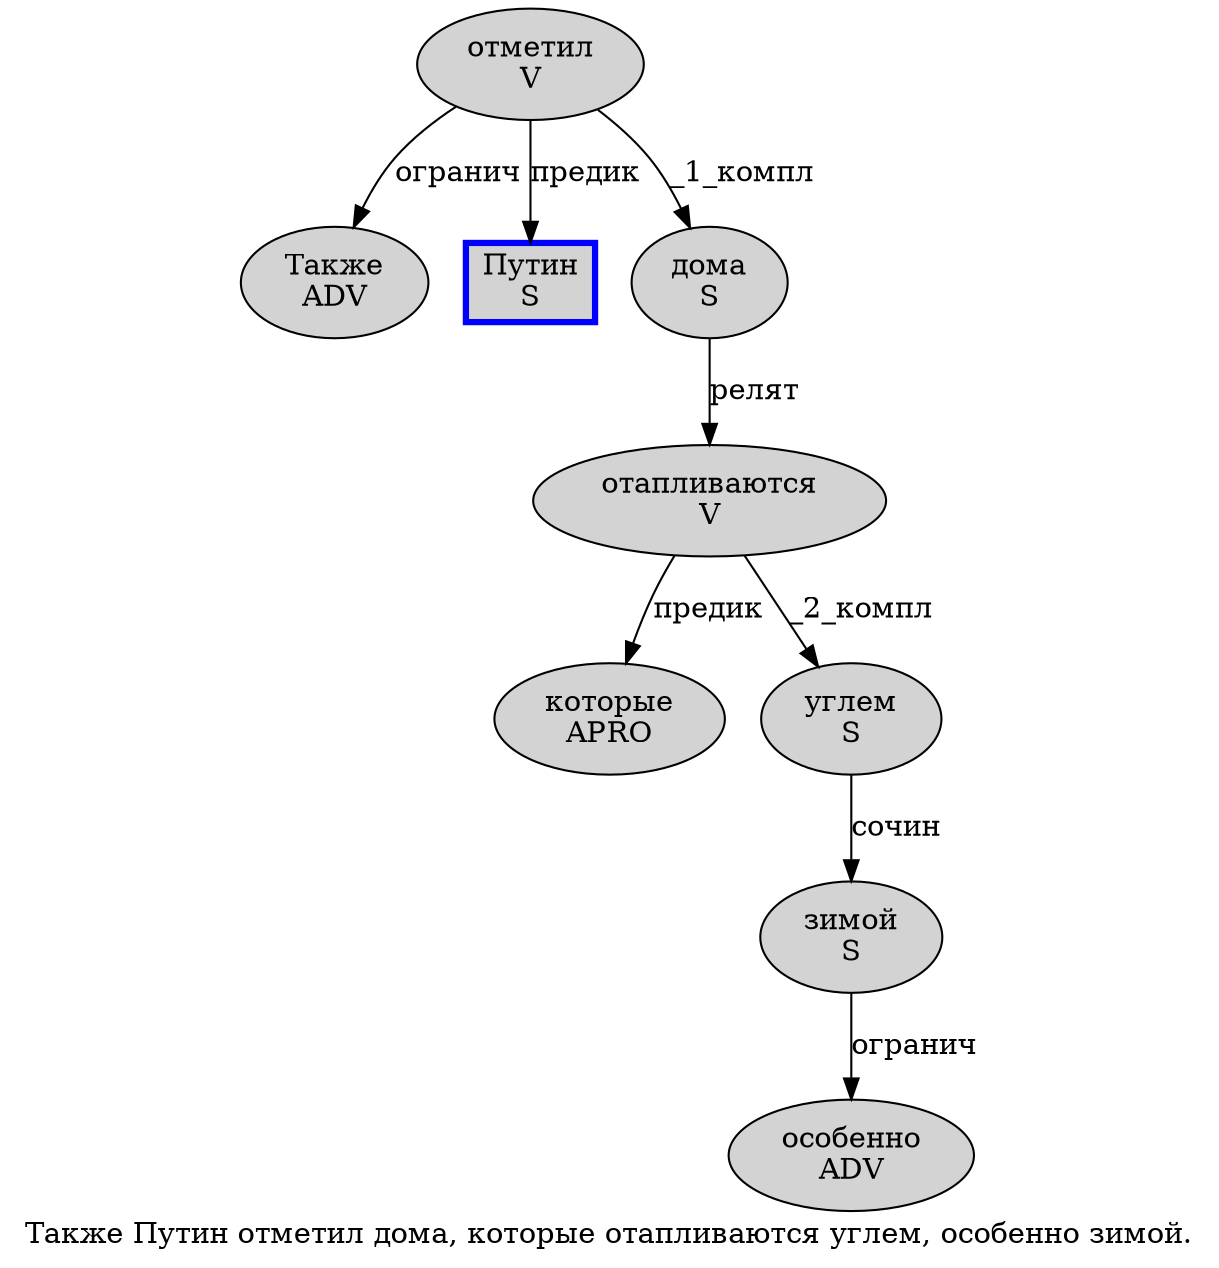 digraph SENTENCE_660 {
	graph [label="Также Путин отметил дома, которые отапливаются углем, особенно зимой."]
	node [style=filled]
		0 [label="Также
ADV" color="" fillcolor=lightgray penwidth=1 shape=ellipse]
		1 [label="Путин
S" color=blue fillcolor=lightgray penwidth=3 shape=box]
		2 [label="отметил
V" color="" fillcolor=lightgray penwidth=1 shape=ellipse]
		3 [label="дома
S" color="" fillcolor=lightgray penwidth=1 shape=ellipse]
		5 [label="которые
APRO" color="" fillcolor=lightgray penwidth=1 shape=ellipse]
		6 [label="отапливаются
V" color="" fillcolor=lightgray penwidth=1 shape=ellipse]
		7 [label="углем
S" color="" fillcolor=lightgray penwidth=1 shape=ellipse]
		9 [label="особенно
ADV" color="" fillcolor=lightgray penwidth=1 shape=ellipse]
		10 [label="зимой
S" color="" fillcolor=lightgray penwidth=1 shape=ellipse]
			3 -> 6 [label="релят"]
			2 -> 0 [label="огранич"]
			2 -> 1 [label="предик"]
			2 -> 3 [label="_1_компл"]
			6 -> 5 [label="предик"]
			6 -> 7 [label="_2_компл"]
			7 -> 10 [label="сочин"]
			10 -> 9 [label="огранич"]
}